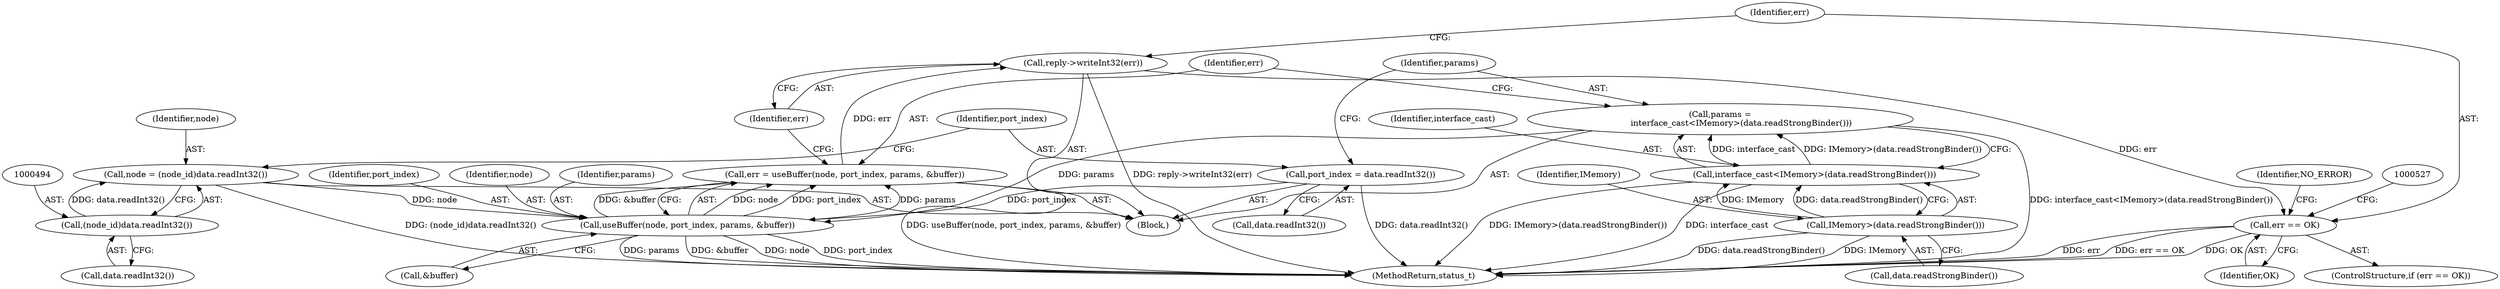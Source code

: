 digraph "0_Android_1171e7c047bf79e7c93342bb6a812c9edd86aa84@API" {
"1000518" [label="(Call,reply->writeInt32(err))"];
"1000510" [label="(Call,err = useBuffer(node, port_index, params, &buffer))"];
"1000512" [label="(Call,useBuffer(node, port_index, params, &buffer))"];
"1000491" [label="(Call,node = (node_id)data.readInt32())"];
"1000493" [label="(Call,(node_id)data.readInt32())"];
"1000497" [label="(Call,port_index = data.readInt32())"];
"1000501" [label="(Call,params =\n                interface_cast<IMemory>(data.readStrongBinder()))"];
"1000503" [label="(Call,interface_cast<IMemory>(data.readStrongBinder()))"];
"1000505" [label="(Call,IMemory>(data.readStrongBinder()))"];
"1000521" [label="(Call,err == OK)"];
"1000498" [label="(Identifier,port_index)"];
"1000513" [label="(Identifier,node)"];
"1000522" [label="(Identifier,err)"];
"1000523" [label="(Identifier,OK)"];
"1000492" [label="(Identifier,node)"];
"1000518" [label="(Call,reply->writeInt32(err))"];
"1000510" [label="(Call,err = useBuffer(node, port_index, params, &buffer))"];
"1001056" [label="(MethodReturn,status_t)"];
"1000521" [label="(Call,err == OK)"];
"1000515" [label="(Identifier,params)"];
"1000503" [label="(Call,interface_cast<IMemory>(data.readStrongBinder()))"];
"1000530" [label="(Identifier,NO_ERROR)"];
"1000493" [label="(Call,(node_id)data.readInt32())"];
"1000514" [label="(Identifier,port_index)"];
"1000516" [label="(Call,&buffer)"];
"1000504" [label="(Identifier,interface_cast)"];
"1000502" [label="(Identifier,params)"];
"1000499" [label="(Call,data.readInt32())"];
"1000507" [label="(Call,data.readStrongBinder())"];
"1000519" [label="(Identifier,err)"];
"1000505" [label="(Call,IMemory>(data.readStrongBinder()))"];
"1000485" [label="(Block,)"];
"1000520" [label="(ControlStructure,if (err == OK))"];
"1000491" [label="(Call,node = (node_id)data.readInt32())"];
"1000512" [label="(Call,useBuffer(node, port_index, params, &buffer))"];
"1000501" [label="(Call,params =\n                interface_cast<IMemory>(data.readStrongBinder()))"];
"1000511" [label="(Identifier,err)"];
"1000506" [label="(Identifier,IMemory)"];
"1000497" [label="(Call,port_index = data.readInt32())"];
"1000495" [label="(Call,data.readInt32())"];
"1000518" -> "1000485"  [label="AST: "];
"1000518" -> "1000519"  [label="CFG: "];
"1000519" -> "1000518"  [label="AST: "];
"1000522" -> "1000518"  [label="CFG: "];
"1000518" -> "1001056"  [label="DDG: reply->writeInt32(err)"];
"1000510" -> "1000518"  [label="DDG: err"];
"1000518" -> "1000521"  [label="DDG: err"];
"1000510" -> "1000485"  [label="AST: "];
"1000510" -> "1000512"  [label="CFG: "];
"1000511" -> "1000510"  [label="AST: "];
"1000512" -> "1000510"  [label="AST: "];
"1000519" -> "1000510"  [label="CFG: "];
"1000510" -> "1001056"  [label="DDG: useBuffer(node, port_index, params, &buffer)"];
"1000512" -> "1000510"  [label="DDG: node"];
"1000512" -> "1000510"  [label="DDG: port_index"];
"1000512" -> "1000510"  [label="DDG: params"];
"1000512" -> "1000510"  [label="DDG: &buffer"];
"1000512" -> "1000516"  [label="CFG: "];
"1000513" -> "1000512"  [label="AST: "];
"1000514" -> "1000512"  [label="AST: "];
"1000515" -> "1000512"  [label="AST: "];
"1000516" -> "1000512"  [label="AST: "];
"1000512" -> "1001056"  [label="DDG: node"];
"1000512" -> "1001056"  [label="DDG: port_index"];
"1000512" -> "1001056"  [label="DDG: params"];
"1000512" -> "1001056"  [label="DDG: &buffer"];
"1000491" -> "1000512"  [label="DDG: node"];
"1000497" -> "1000512"  [label="DDG: port_index"];
"1000501" -> "1000512"  [label="DDG: params"];
"1000491" -> "1000485"  [label="AST: "];
"1000491" -> "1000493"  [label="CFG: "];
"1000492" -> "1000491"  [label="AST: "];
"1000493" -> "1000491"  [label="AST: "];
"1000498" -> "1000491"  [label="CFG: "];
"1000491" -> "1001056"  [label="DDG: (node_id)data.readInt32()"];
"1000493" -> "1000491"  [label="DDG: data.readInt32()"];
"1000493" -> "1000495"  [label="CFG: "];
"1000494" -> "1000493"  [label="AST: "];
"1000495" -> "1000493"  [label="AST: "];
"1000497" -> "1000485"  [label="AST: "];
"1000497" -> "1000499"  [label="CFG: "];
"1000498" -> "1000497"  [label="AST: "];
"1000499" -> "1000497"  [label="AST: "];
"1000502" -> "1000497"  [label="CFG: "];
"1000497" -> "1001056"  [label="DDG: data.readInt32()"];
"1000501" -> "1000485"  [label="AST: "];
"1000501" -> "1000503"  [label="CFG: "];
"1000502" -> "1000501"  [label="AST: "];
"1000503" -> "1000501"  [label="AST: "];
"1000511" -> "1000501"  [label="CFG: "];
"1000501" -> "1001056"  [label="DDG: interface_cast<IMemory>(data.readStrongBinder())"];
"1000503" -> "1000501"  [label="DDG: interface_cast"];
"1000503" -> "1000501"  [label="DDG: IMemory>(data.readStrongBinder())"];
"1000503" -> "1000505"  [label="CFG: "];
"1000504" -> "1000503"  [label="AST: "];
"1000505" -> "1000503"  [label="AST: "];
"1000503" -> "1001056"  [label="DDG: IMemory>(data.readStrongBinder())"];
"1000503" -> "1001056"  [label="DDG: interface_cast"];
"1000505" -> "1000503"  [label="DDG: IMemory"];
"1000505" -> "1000503"  [label="DDG: data.readStrongBinder()"];
"1000505" -> "1000507"  [label="CFG: "];
"1000506" -> "1000505"  [label="AST: "];
"1000507" -> "1000505"  [label="AST: "];
"1000505" -> "1001056"  [label="DDG: IMemory"];
"1000505" -> "1001056"  [label="DDG: data.readStrongBinder()"];
"1000521" -> "1000520"  [label="AST: "];
"1000521" -> "1000523"  [label="CFG: "];
"1000522" -> "1000521"  [label="AST: "];
"1000523" -> "1000521"  [label="AST: "];
"1000527" -> "1000521"  [label="CFG: "];
"1000530" -> "1000521"  [label="CFG: "];
"1000521" -> "1001056"  [label="DDG: err"];
"1000521" -> "1001056"  [label="DDG: err == OK"];
"1000521" -> "1001056"  [label="DDG: OK"];
}
